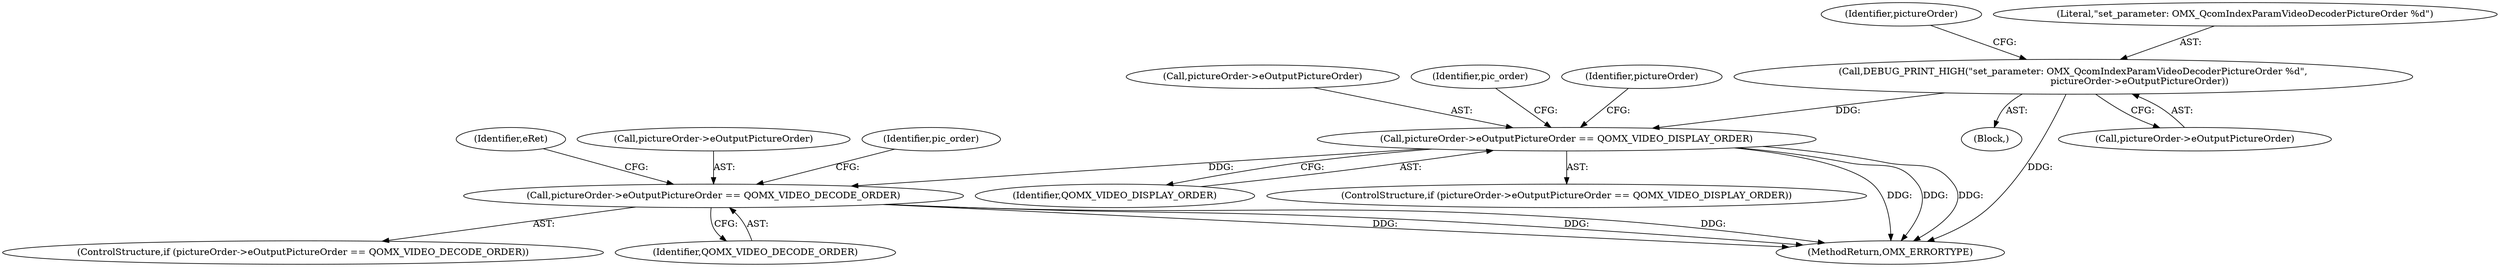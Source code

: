 digraph "0_Android_560ccdb509a7b86186fac0fce1b25bd9a3e6a6e8_2@pointer" {
"1002174" [label="(Call,DEBUG_PRINT_HIGH(\"set_parameter: OMX_QcomIndexParamVideoDecoderPictureOrder %d\",\n                                             pictureOrder->eOutputPictureOrder))"];
"1002180" [label="(Call,pictureOrder->eOutputPictureOrder == QOMX_VIDEO_DISPLAY_ORDER)"];
"1002191" [label="(Call,pictureOrder->eOutputPictureOrder == QOMX_VIDEO_DECODE_ORDER)"];
"1002181" [label="(Call,pictureOrder->eOutputPictureOrder)"];
"1002182" [label="(Identifier,pictureOrder)"];
"1002204" [label="(Identifier,eRet)"];
"1002184" [label="(Identifier,QOMX_VIDEO_DISPLAY_ORDER)"];
"1002180" [label="(Call,pictureOrder->eOutputPictureOrder == QOMX_VIDEO_DISPLAY_ORDER)"];
"1002190" [label="(ControlStructure,if (pictureOrder->eOutputPictureOrder == QOMX_VIDEO_DECODE_ORDER))"];
"1002179" [label="(ControlStructure,if (pictureOrder->eOutputPictureOrder == QOMX_VIDEO_DISPLAY_ORDER))"];
"1002192" [label="(Call,pictureOrder->eOutputPictureOrder)"];
"1002158" [label="(Block,)"];
"1003102" [label="(MethodReturn,OMX_ERRORTYPE)"];
"1002187" [label="(Identifier,pic_order)"];
"1002193" [label="(Identifier,pictureOrder)"];
"1002174" [label="(Call,DEBUG_PRINT_HIGH(\"set_parameter: OMX_QcomIndexParamVideoDecoderPictureOrder %d\",\n                                             pictureOrder->eOutputPictureOrder))"];
"1002191" [label="(Call,pictureOrder->eOutputPictureOrder == QOMX_VIDEO_DECODE_ORDER)"];
"1002195" [label="(Identifier,QOMX_VIDEO_DECODE_ORDER)"];
"1002198" [label="(Identifier,pic_order)"];
"1002175" [label="(Literal,\"set_parameter: OMX_QcomIndexParamVideoDecoderPictureOrder %d\")"];
"1002176" [label="(Call,pictureOrder->eOutputPictureOrder)"];
"1002174" -> "1002158"  [label="AST: "];
"1002174" -> "1002176"  [label="CFG: "];
"1002175" -> "1002174"  [label="AST: "];
"1002176" -> "1002174"  [label="AST: "];
"1002182" -> "1002174"  [label="CFG: "];
"1002174" -> "1003102"  [label="DDG: "];
"1002174" -> "1002180"  [label="DDG: "];
"1002180" -> "1002179"  [label="AST: "];
"1002180" -> "1002184"  [label="CFG: "];
"1002181" -> "1002180"  [label="AST: "];
"1002184" -> "1002180"  [label="AST: "];
"1002187" -> "1002180"  [label="CFG: "];
"1002193" -> "1002180"  [label="CFG: "];
"1002180" -> "1003102"  [label="DDG: "];
"1002180" -> "1003102"  [label="DDG: "];
"1002180" -> "1003102"  [label="DDG: "];
"1002180" -> "1002191"  [label="DDG: "];
"1002191" -> "1002190"  [label="AST: "];
"1002191" -> "1002195"  [label="CFG: "];
"1002192" -> "1002191"  [label="AST: "];
"1002195" -> "1002191"  [label="AST: "];
"1002198" -> "1002191"  [label="CFG: "];
"1002204" -> "1002191"  [label="CFG: "];
"1002191" -> "1003102"  [label="DDG: "];
"1002191" -> "1003102"  [label="DDG: "];
"1002191" -> "1003102"  [label="DDG: "];
}
